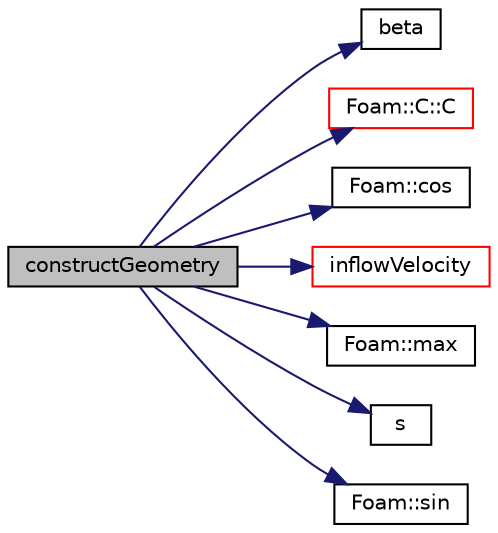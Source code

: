 digraph "constructGeometry"
{
  bgcolor="transparent";
  edge [fontname="Helvetica",fontsize="10",labelfontname="Helvetica",labelfontsize="10"];
  node [fontname="Helvetica",fontsize="10",shape=record];
  rankdir="LR";
  Node569 [label="constructGeometry",height=0.2,width=0.4,color="black", fillcolor="grey75", style="filled", fontcolor="black"];
  Node569 -> Node570 [color="midnightblue",fontsize="10",style="solid",fontname="Helvetica"];
  Node570 [label="beta",height=0.2,width=0.4,color="black",URL="$a41468.html#a7f7bcc92fa37329ef6b25b3a843cb8ba"];
  Node569 -> Node571 [color="midnightblue",fontsize="10",style="solid",fontname="Helvetica"];
  Node571 [label="Foam::C::C",height=0.2,width=0.4,color="red",URL="$a31313.html#aff1fa8c59dee36ddff91f3fee50b2669",tooltip="Construct null. "];
  Node569 -> Node574 [color="midnightblue",fontsize="10",style="solid",fontname="Helvetica"];
  Node574 [label="Foam::cos",height=0.2,width=0.4,color="black",URL="$a21851.html#aebb41a148f7cf44b63e12f69e487e49f"];
  Node569 -> Node575 [color="midnightblue",fontsize="10",style="solid",fontname="Helvetica"];
  Node575 [label="inflowVelocity",height=0.2,width=0.4,color="red",URL="$a24629.html#a74de28e83c4202f0173051f71893dff9",tooltip="Return the inlet flow field. "];
  Node569 -> Node622 [color="midnightblue",fontsize="10",style="solid",fontname="Helvetica"];
  Node622 [label="Foam::max",height=0.2,width=0.4,color="black",URL="$a21851.html#ac993e906cf2774ae77e666bc24e81733"];
  Node569 -> Node623 [color="midnightblue",fontsize="10",style="solid",fontname="Helvetica"];
  Node623 [label="s",height=0.2,width=0.4,color="black",URL="$a19343.html#abb9c4233033fad2ad0206cd4adad3b9f"];
  Node569 -> Node624 [color="midnightblue",fontsize="10",style="solid",fontname="Helvetica"];
  Node624 [label="Foam::sin",height=0.2,width=0.4,color="black",URL="$a21851.html#a4517d680df5510934705011b30dcefa6"];
}
